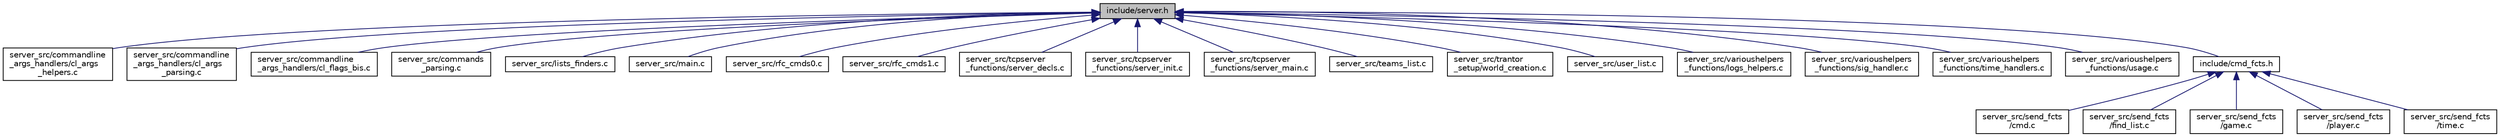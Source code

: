 digraph "include/server.h"
{
  edge [fontname="Helvetica",fontsize="10",labelfontname="Helvetica",labelfontsize="10"];
  node [fontname="Helvetica",fontsize="10",shape=record];
  Node8 [label="include/server.h",height=0.2,width=0.4,color="black", fillcolor="grey75", style="filled", fontcolor="black"];
  Node8 -> Node9 [dir="back",color="midnightblue",fontsize="10",style="solid",fontname="Helvetica"];
  Node9 [label="server_src/commandline\l_args_handlers/cl_args\l_helpers.c",height=0.2,width=0.4,color="black", fillcolor="white", style="filled",URL="$cl__args__helpers_8c.html"];
  Node8 -> Node10 [dir="back",color="midnightblue",fontsize="10",style="solid",fontname="Helvetica"];
  Node10 [label="server_src/commandline\l_args_handlers/cl_args\l_parsing.c",height=0.2,width=0.4,color="black", fillcolor="white", style="filled",URL="$cl__args__parsing_8c.html"];
  Node8 -> Node11 [dir="back",color="midnightblue",fontsize="10",style="solid",fontname="Helvetica"];
  Node11 [label="server_src/commandline\l_args_handlers/cl_flags_bis.c",height=0.2,width=0.4,color="black", fillcolor="white", style="filled",URL="$cl__flags__bis_8c.html"];
  Node8 -> Node12 [dir="back",color="midnightblue",fontsize="10",style="solid",fontname="Helvetica"];
  Node12 [label="server_src/commands\l_parsing.c",height=0.2,width=0.4,color="black", fillcolor="white", style="filled",URL="$commands__parsing_8c.html"];
  Node8 -> Node13 [dir="back",color="midnightblue",fontsize="10",style="solid",fontname="Helvetica"];
  Node13 [label="server_src/lists_finders.c",height=0.2,width=0.4,color="black", fillcolor="white", style="filled",URL="$lists__finders_8c.html"];
  Node8 -> Node14 [dir="back",color="midnightblue",fontsize="10",style="solid",fontname="Helvetica"];
  Node14 [label="server_src/main.c",height=0.2,width=0.4,color="black", fillcolor="white", style="filled",URL="$main_8c.html"];
  Node8 -> Node15 [dir="back",color="midnightblue",fontsize="10",style="solid",fontname="Helvetica"];
  Node15 [label="server_src/rfc_cmds0.c",height=0.2,width=0.4,color="black", fillcolor="white", style="filled",URL="$rfc__cmds0_8c.html"];
  Node8 -> Node16 [dir="back",color="midnightblue",fontsize="10",style="solid",fontname="Helvetica"];
  Node16 [label="server_src/rfc_cmds1.c",height=0.2,width=0.4,color="black", fillcolor="white", style="filled",URL="$rfc__cmds1_8c.html"];
  Node8 -> Node17 [dir="back",color="midnightblue",fontsize="10",style="solid",fontname="Helvetica"];
  Node17 [label="server_src/tcpserver\l_functions/server_decls.c",height=0.2,width=0.4,color="black", fillcolor="white", style="filled",URL="$server__decls_8c.html"];
  Node8 -> Node18 [dir="back",color="midnightblue",fontsize="10",style="solid",fontname="Helvetica"];
  Node18 [label="server_src/tcpserver\l_functions/server_init.c",height=0.2,width=0.4,color="black", fillcolor="white", style="filled",URL="$server__init_8c.html"];
  Node8 -> Node19 [dir="back",color="midnightblue",fontsize="10",style="solid",fontname="Helvetica"];
  Node19 [label="server_src/tcpserver\l_functions/server_main.c",height=0.2,width=0.4,color="black", fillcolor="white", style="filled",URL="$server__main_8c.html"];
  Node8 -> Node20 [dir="back",color="midnightblue",fontsize="10",style="solid",fontname="Helvetica"];
  Node20 [label="server_src/teams_list.c",height=0.2,width=0.4,color="black", fillcolor="white", style="filled",URL="$teams__list_8c.html"];
  Node8 -> Node21 [dir="back",color="midnightblue",fontsize="10",style="solid",fontname="Helvetica"];
  Node21 [label="server_src/trantor\l_setup/world_creation.c",height=0.2,width=0.4,color="black", fillcolor="white", style="filled",URL="$world__creation_8c.html"];
  Node8 -> Node22 [dir="back",color="midnightblue",fontsize="10",style="solid",fontname="Helvetica"];
  Node22 [label="server_src/user_list.c",height=0.2,width=0.4,color="black", fillcolor="white", style="filled",URL="$user__list_8c.html"];
  Node8 -> Node23 [dir="back",color="midnightblue",fontsize="10",style="solid",fontname="Helvetica"];
  Node23 [label="server_src/varioushelpers\l_functions/logs_helpers.c",height=0.2,width=0.4,color="black", fillcolor="white", style="filled",URL="$logs__helpers_8c.html"];
  Node8 -> Node24 [dir="back",color="midnightblue",fontsize="10",style="solid",fontname="Helvetica"];
  Node24 [label="server_src/varioushelpers\l_functions/sig_handler.c",height=0.2,width=0.4,color="black", fillcolor="white", style="filled",URL="$sig__handler_8c.html"];
  Node8 -> Node25 [dir="back",color="midnightblue",fontsize="10",style="solid",fontname="Helvetica"];
  Node25 [label="server_src/varioushelpers\l_functions/time_handlers.c",height=0.2,width=0.4,color="black", fillcolor="white", style="filled",URL="$time__handlers_8c.html"];
  Node8 -> Node26 [dir="back",color="midnightblue",fontsize="10",style="solid",fontname="Helvetica"];
  Node26 [label="server_src/varioushelpers\l_functions/usage.c",height=0.2,width=0.4,color="black", fillcolor="white", style="filled",URL="$usage_8c.html"];
  Node8 -> Node27 [dir="back",color="midnightblue",fontsize="10",style="solid",fontname="Helvetica"];
  Node27 [label="include/cmd_fcts.h",height=0.2,width=0.4,color="black", fillcolor="white", style="filled",URL="$cmd__fcts_8h.html"];
  Node27 -> Node28 [dir="back",color="midnightblue",fontsize="10",style="solid",fontname="Helvetica"];
  Node28 [label="server_src/send_fcts\l/cmd.c",height=0.2,width=0.4,color="black", fillcolor="white", style="filled",URL="$cmd_8c.html"];
  Node27 -> Node29 [dir="back",color="midnightblue",fontsize="10",style="solid",fontname="Helvetica"];
  Node29 [label="server_src/send_fcts\l/find_list.c",height=0.2,width=0.4,color="black", fillcolor="white", style="filled",URL="$find__list_8c.html"];
  Node27 -> Node30 [dir="back",color="midnightblue",fontsize="10",style="solid",fontname="Helvetica"];
  Node30 [label="server_src/send_fcts\l/game.c",height=0.2,width=0.4,color="black", fillcolor="white", style="filled",URL="$game_8c.html"];
  Node27 -> Node31 [dir="back",color="midnightblue",fontsize="10",style="solid",fontname="Helvetica"];
  Node31 [label="server_src/send_fcts\l/player.c",height=0.2,width=0.4,color="black", fillcolor="white", style="filled",URL="$player_8c.html"];
  Node27 -> Node32 [dir="back",color="midnightblue",fontsize="10",style="solid",fontname="Helvetica"];
  Node32 [label="server_src/send_fcts\l/time.c",height=0.2,width=0.4,color="black", fillcolor="white", style="filled",URL="$time_8c.html"];
}
